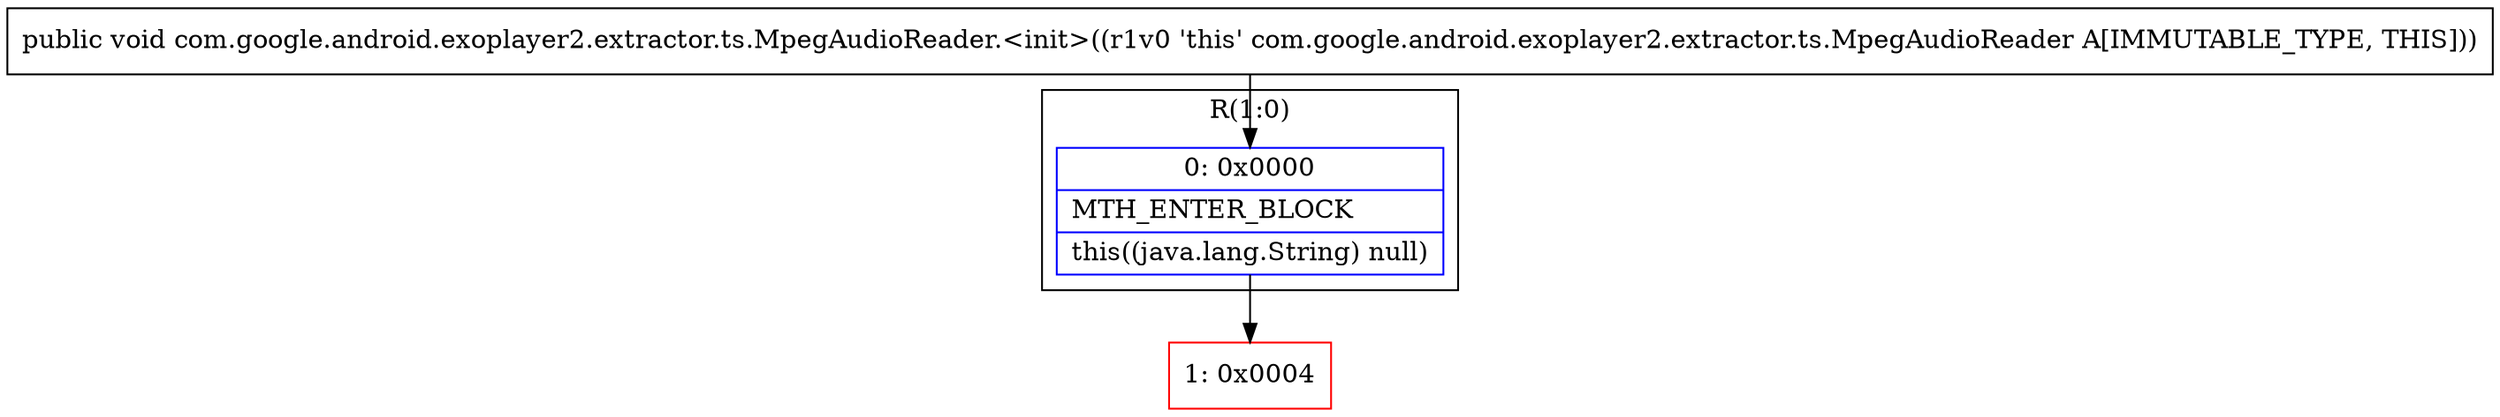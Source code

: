 digraph "CFG forcom.google.android.exoplayer2.extractor.ts.MpegAudioReader.\<init\>()V" {
subgraph cluster_Region_146866483 {
label = "R(1:0)";
node [shape=record,color=blue];
Node_0 [shape=record,label="{0\:\ 0x0000|MTH_ENTER_BLOCK\l|this((java.lang.String) null)\l}"];
}
Node_1 [shape=record,color=red,label="{1\:\ 0x0004}"];
MethodNode[shape=record,label="{public void com.google.android.exoplayer2.extractor.ts.MpegAudioReader.\<init\>((r1v0 'this' com.google.android.exoplayer2.extractor.ts.MpegAudioReader A[IMMUTABLE_TYPE, THIS])) }"];
MethodNode -> Node_0;
Node_0 -> Node_1;
}


